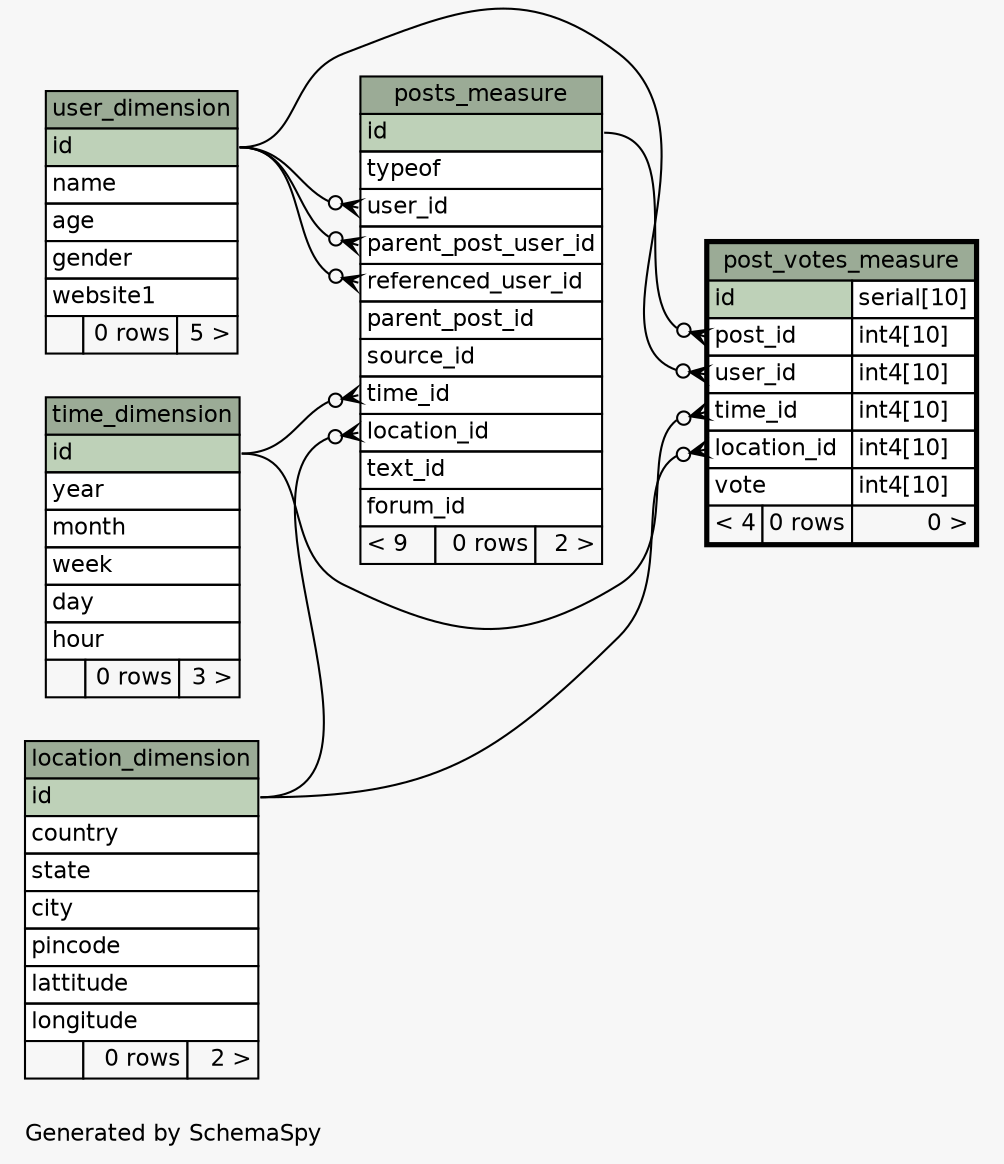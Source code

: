 // dot 2.34.0 on Mac OS X 10.8.3
// SchemaSpy rev 590
digraph "oneDegreeRelationshipsDiagram" {
  graph [
    rankdir="RL"
    bgcolor="#f7f7f7"
    label="\nGenerated by SchemaSpy"
    labeljust="l"
    nodesep="0.18"
    ranksep="0.46"
    fontname="Helvetica"
    fontsize="11"
  ];
  node [
    fontname="Helvetica"
    fontsize="11"
    shape="plaintext"
  ];
  edge [
    arrowsize="0.8"
  ];
  "post_votes_measure":"location_id":w -> "location_dimension":"id":e [arrowhead=none dir=back arrowtail=crowodot];
  "post_votes_measure":"post_id":w -> "posts_measure":"id":e [arrowhead=none dir=back arrowtail=crowodot];
  "post_votes_measure":"time_id":w -> "time_dimension":"id":e [arrowhead=none dir=back arrowtail=crowodot];
  "post_votes_measure":"user_id":w -> "user_dimension":"id":e [arrowhead=none dir=back arrowtail=crowodot];
  "posts_measure":"location_id":w -> "location_dimension":"id":e [arrowhead=none dir=back arrowtail=crowodot];
  "posts_measure":"parent_post_user_id":w -> "user_dimension":"id":e [arrowhead=none dir=back arrowtail=crowodot];
  "posts_measure":"referenced_user_id":w -> "user_dimension":"id":e [arrowhead=none dir=back arrowtail=crowodot];
  "posts_measure":"time_id":w -> "time_dimension":"id":e [arrowhead=none dir=back arrowtail=crowodot];
  "posts_measure":"user_id":w -> "user_dimension":"id":e [arrowhead=none dir=back arrowtail=crowodot];
  "location_dimension" [
    label=<
    <TABLE BORDER="0" CELLBORDER="1" CELLSPACING="0" BGCOLOR="#ffffff">
      <TR><TD COLSPAN="3" BGCOLOR="#9bab96" ALIGN="CENTER">location_dimension</TD></TR>
      <TR><TD PORT="id" COLSPAN="3" BGCOLOR="#bed1b8" ALIGN="LEFT">id</TD></TR>
      <TR><TD PORT="country" COLSPAN="3" ALIGN="LEFT">country</TD></TR>
      <TR><TD PORT="state" COLSPAN="3" ALIGN="LEFT">state</TD></TR>
      <TR><TD PORT="city" COLSPAN="3" ALIGN="LEFT">city</TD></TR>
      <TR><TD PORT="pincode" COLSPAN="3" ALIGN="LEFT">pincode</TD></TR>
      <TR><TD PORT="lattitude" COLSPAN="3" ALIGN="LEFT">lattitude</TD></TR>
      <TR><TD PORT="longitude" COLSPAN="3" ALIGN="LEFT">longitude</TD></TR>
      <TR><TD ALIGN="LEFT" BGCOLOR="#f7f7f7">  </TD><TD ALIGN="RIGHT" BGCOLOR="#f7f7f7">0 rows</TD><TD ALIGN="RIGHT" BGCOLOR="#f7f7f7">2 &gt;</TD></TR>
    </TABLE>>
    URL="location_dimension.html"
    tooltip="location_dimension"
  ];
  "post_votes_measure" [
    label=<
    <TABLE BORDER="2" CELLBORDER="1" CELLSPACING="0" BGCOLOR="#ffffff">
      <TR><TD COLSPAN="3" BGCOLOR="#9bab96" ALIGN="CENTER">post_votes_measure</TD></TR>
      <TR><TD PORT="id" COLSPAN="2" BGCOLOR="#bed1b8" ALIGN="LEFT">id</TD><TD PORT="id.type" ALIGN="LEFT">serial[10]</TD></TR>
      <TR><TD PORT="post_id" COLSPAN="2" ALIGN="LEFT">post_id</TD><TD PORT="post_id.type" ALIGN="LEFT">int4[10]</TD></TR>
      <TR><TD PORT="user_id" COLSPAN="2" ALIGN="LEFT">user_id</TD><TD PORT="user_id.type" ALIGN="LEFT">int4[10]</TD></TR>
      <TR><TD PORT="time_id" COLSPAN="2" ALIGN="LEFT">time_id</TD><TD PORT="time_id.type" ALIGN="LEFT">int4[10]</TD></TR>
      <TR><TD PORT="location_id" COLSPAN="2" ALIGN="LEFT">location_id</TD><TD PORT="location_id.type" ALIGN="LEFT">int4[10]</TD></TR>
      <TR><TD PORT="vote" COLSPAN="2" ALIGN="LEFT">vote</TD><TD PORT="vote.type" ALIGN="LEFT">int4[10]</TD></TR>
      <TR><TD ALIGN="LEFT" BGCOLOR="#f7f7f7">&lt; 4</TD><TD ALIGN="RIGHT" BGCOLOR="#f7f7f7">0 rows</TD><TD ALIGN="RIGHT" BGCOLOR="#f7f7f7">0 &gt;</TD></TR>
    </TABLE>>
    URL="post_votes_measure.html"
    tooltip="post_votes_measure"
  ];
  "posts_measure" [
    label=<
    <TABLE BORDER="0" CELLBORDER="1" CELLSPACING="0" BGCOLOR="#ffffff">
      <TR><TD COLSPAN="3" BGCOLOR="#9bab96" ALIGN="CENTER">posts_measure</TD></TR>
      <TR><TD PORT="id" COLSPAN="3" BGCOLOR="#bed1b8" ALIGN="LEFT">id</TD></TR>
      <TR><TD PORT="typeof" COLSPAN="3" ALIGN="LEFT">typeof</TD></TR>
      <TR><TD PORT="user_id" COLSPAN="3" ALIGN="LEFT">user_id</TD></TR>
      <TR><TD PORT="parent_post_user_id" COLSPAN="3" ALIGN="LEFT">parent_post_user_id</TD></TR>
      <TR><TD PORT="referenced_user_id" COLSPAN="3" ALIGN="LEFT">referenced_user_id</TD></TR>
      <TR><TD PORT="parent_post_id" COLSPAN="3" ALIGN="LEFT">parent_post_id</TD></TR>
      <TR><TD PORT="source_id" COLSPAN="3" ALIGN="LEFT">source_id</TD></TR>
      <TR><TD PORT="time_id" COLSPAN="3" ALIGN="LEFT">time_id</TD></TR>
      <TR><TD PORT="location_id" COLSPAN="3" ALIGN="LEFT">location_id</TD></TR>
      <TR><TD PORT="text_id" COLSPAN="3" ALIGN="LEFT">text_id</TD></TR>
      <TR><TD PORT="forum_id" COLSPAN="3" ALIGN="LEFT">forum_id</TD></TR>
      <TR><TD ALIGN="LEFT" BGCOLOR="#f7f7f7">&lt; 9</TD><TD ALIGN="RIGHT" BGCOLOR="#f7f7f7">0 rows</TD><TD ALIGN="RIGHT" BGCOLOR="#f7f7f7">2 &gt;</TD></TR>
    </TABLE>>
    URL="posts_measure.html"
    tooltip="posts_measure"
  ];
  "time_dimension" [
    label=<
    <TABLE BORDER="0" CELLBORDER="1" CELLSPACING="0" BGCOLOR="#ffffff">
      <TR><TD COLSPAN="3" BGCOLOR="#9bab96" ALIGN="CENTER">time_dimension</TD></TR>
      <TR><TD PORT="id" COLSPAN="3" BGCOLOR="#bed1b8" ALIGN="LEFT">id</TD></TR>
      <TR><TD PORT="year" COLSPAN="3" ALIGN="LEFT">year</TD></TR>
      <TR><TD PORT="month" COLSPAN="3" ALIGN="LEFT">month</TD></TR>
      <TR><TD PORT="week" COLSPAN="3" ALIGN="LEFT">week</TD></TR>
      <TR><TD PORT="day" COLSPAN="3" ALIGN="LEFT">day</TD></TR>
      <TR><TD PORT="hour" COLSPAN="3" ALIGN="LEFT">hour</TD></TR>
      <TR><TD ALIGN="LEFT" BGCOLOR="#f7f7f7">  </TD><TD ALIGN="RIGHT" BGCOLOR="#f7f7f7">0 rows</TD><TD ALIGN="RIGHT" BGCOLOR="#f7f7f7">3 &gt;</TD></TR>
    </TABLE>>
    URL="time_dimension.html"
    tooltip="time_dimension"
  ];
  "user_dimension" [
    label=<
    <TABLE BORDER="0" CELLBORDER="1" CELLSPACING="0" BGCOLOR="#ffffff">
      <TR><TD COLSPAN="3" BGCOLOR="#9bab96" ALIGN="CENTER">user_dimension</TD></TR>
      <TR><TD PORT="id" COLSPAN="3" BGCOLOR="#bed1b8" ALIGN="LEFT">id</TD></TR>
      <TR><TD PORT="name" COLSPAN="3" ALIGN="LEFT">name</TD></TR>
      <TR><TD PORT="age" COLSPAN="3" ALIGN="LEFT">age</TD></TR>
      <TR><TD PORT="gender" COLSPAN="3" ALIGN="LEFT">gender</TD></TR>
      <TR><TD PORT="website1" COLSPAN="3" ALIGN="LEFT">website1</TD></TR>
      <TR><TD ALIGN="LEFT" BGCOLOR="#f7f7f7">  </TD><TD ALIGN="RIGHT" BGCOLOR="#f7f7f7">0 rows</TD><TD ALIGN="RIGHT" BGCOLOR="#f7f7f7">5 &gt;</TD></TR>
    </TABLE>>
    URL="user_dimension.html"
    tooltip="user_dimension"
  ];
}

